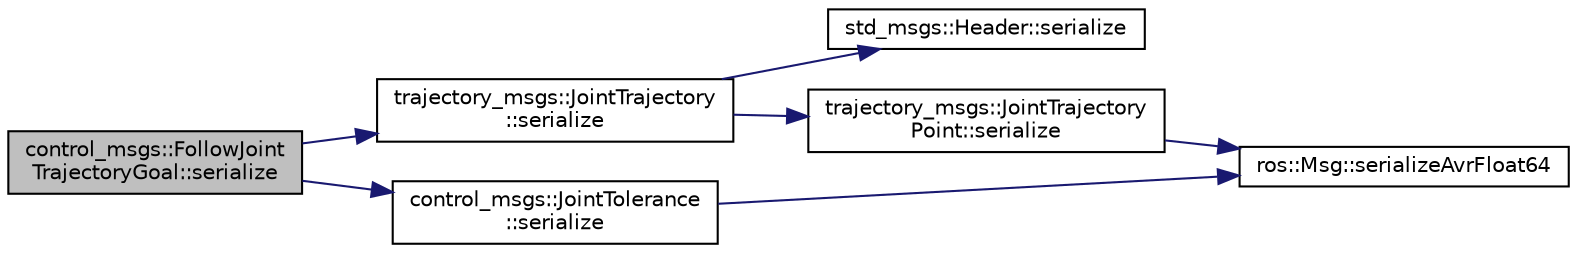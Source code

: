 digraph "control_msgs::FollowJointTrajectoryGoal::serialize"
{
  edge [fontname="Helvetica",fontsize="10",labelfontname="Helvetica",labelfontsize="10"];
  node [fontname="Helvetica",fontsize="10",shape=record];
  rankdir="LR";
  Node1 [label="control_msgs::FollowJoint\lTrajectoryGoal::serialize",height=0.2,width=0.4,color="black", fillcolor="grey75", style="filled" fontcolor="black"];
  Node1 -> Node2 [color="midnightblue",fontsize="10",style="solid",fontname="Helvetica"];
  Node2 [label="trajectory_msgs::JointTrajectory\l::serialize",height=0.2,width=0.4,color="black", fillcolor="white", style="filled",URL="$classtrajectory__msgs_1_1_joint_trajectory.html#a3e7b07999d5bcf5f64ac1cfceed2f48d"];
  Node2 -> Node3 [color="midnightblue",fontsize="10",style="solid",fontname="Helvetica"];
  Node3 [label="std_msgs::Header::serialize",height=0.2,width=0.4,color="black", fillcolor="white", style="filled",URL="$classstd__msgs_1_1_header.html#a200c6f9d2576b1a237a19bc2d769925e"];
  Node2 -> Node4 [color="midnightblue",fontsize="10",style="solid",fontname="Helvetica"];
  Node4 [label="trajectory_msgs::JointTrajectory\lPoint::serialize",height=0.2,width=0.4,color="black", fillcolor="white", style="filled",URL="$classtrajectory__msgs_1_1_joint_trajectory_point.html#a5d28baec8135375d3832c76d508a6e8a"];
  Node4 -> Node5 [color="midnightblue",fontsize="10",style="solid",fontname="Helvetica"];
  Node5 [label="ros::Msg::serializeAvrFloat64",height=0.2,width=0.4,color="black", fillcolor="white", style="filled",URL="$classros_1_1_msg.html#a3fff55e17efd60a7195a14857ff44897",tooltip="This tricky function handles promoting a 32bit float to a 64bit double, so that AVR can publish messa..."];
  Node1 -> Node6 [color="midnightblue",fontsize="10",style="solid",fontname="Helvetica"];
  Node6 [label="control_msgs::JointTolerance\l::serialize",height=0.2,width=0.4,color="black", fillcolor="white", style="filled",URL="$classcontrol__msgs_1_1_joint_tolerance.html#a732c970394762a711745e73fa4d627cd"];
  Node6 -> Node5 [color="midnightblue",fontsize="10",style="solid",fontname="Helvetica"];
}
